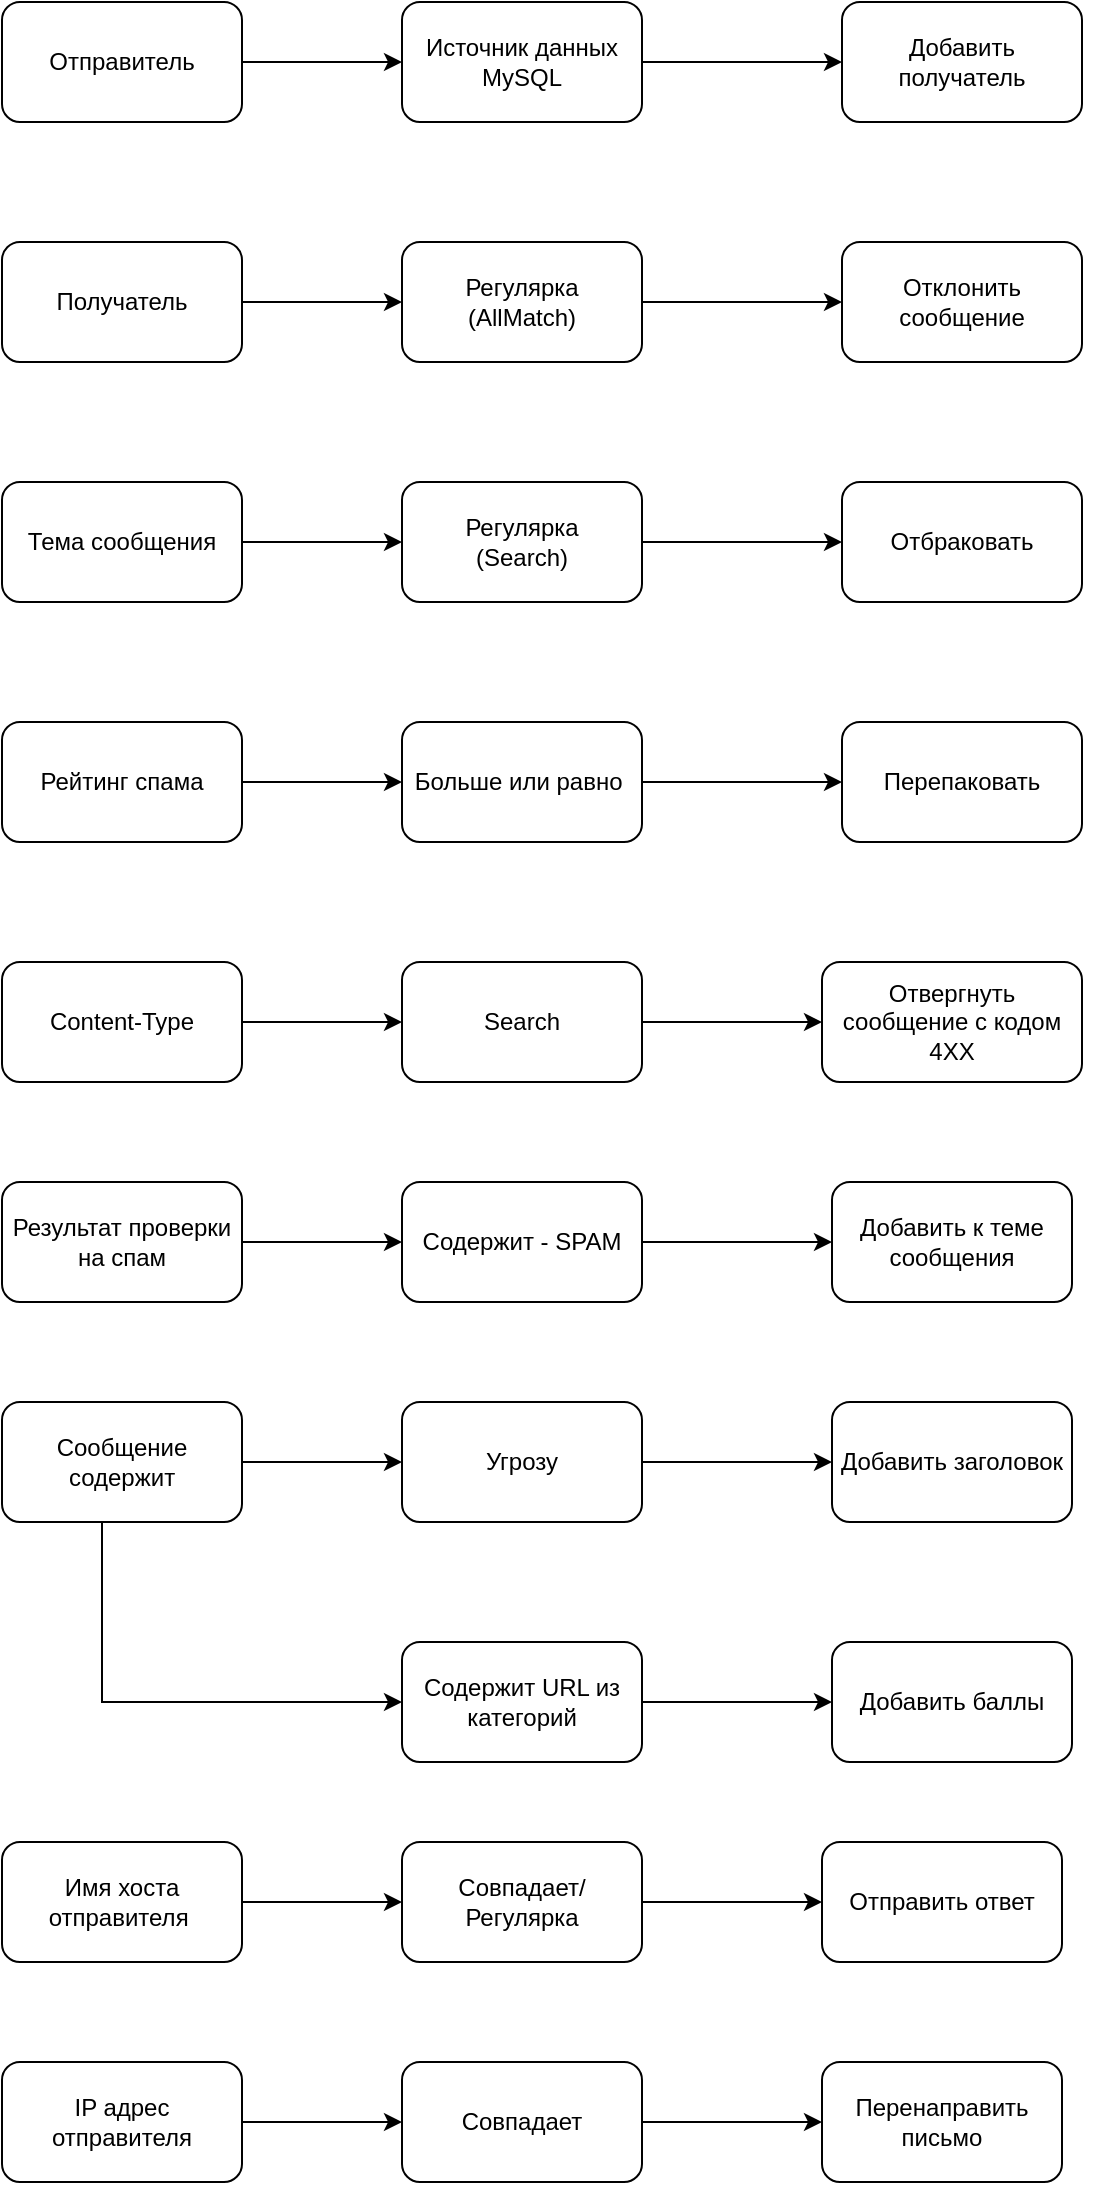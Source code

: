 <mxfile version="20.8.20" type="github">
  <diagram name="Page-1" id="2c0d36ab-eaac-3732-788b-9136903baeff">
    <mxGraphModel dx="1194" dy="774" grid="1" gridSize="10" guides="1" tooltips="1" connect="1" arrows="1" fold="1" page="1" pageScale="1.5" pageWidth="1169" pageHeight="827" background="none" math="0" shadow="0">
      <root>
        <mxCell id="0" />
        <mxCell id="1" parent="0" />
        <mxCell id="8afRX8IFsMgqCyRqhfEY-131" value="" style="edgeStyle=orthogonalEdgeStyle;rounded=0;orthogonalLoop=1;jettySize=auto;html=1;" parent="1" source="8afRX8IFsMgqCyRqhfEY-123" target="8afRX8IFsMgqCyRqhfEY-129" edge="1">
          <mxGeometry relative="1" as="geometry" />
        </mxCell>
        <mxCell id="8afRX8IFsMgqCyRqhfEY-123" value="Отправитель" style="rounded=1;whiteSpace=wrap;html=1;" parent="1" vertex="1">
          <mxGeometry x="40" y="40" width="120" height="60" as="geometry" />
        </mxCell>
        <mxCell id="8afRX8IFsMgqCyRqhfEY-130" value="" style="edgeStyle=orthogonalEdgeStyle;rounded=0;orthogonalLoop=1;jettySize=auto;html=1;" parent="1" source="8afRX8IFsMgqCyRqhfEY-124" target="8afRX8IFsMgqCyRqhfEY-127" edge="1">
          <mxGeometry relative="1" as="geometry" />
        </mxCell>
        <mxCell id="8afRX8IFsMgqCyRqhfEY-124" value="Получатель" style="rounded=1;whiteSpace=wrap;html=1;" parent="1" vertex="1">
          <mxGeometry x="40" y="160" width="120" height="60" as="geometry" />
        </mxCell>
        <mxCell id="8afRX8IFsMgqCyRqhfEY-138" value="" style="edgeStyle=orthogonalEdgeStyle;rounded=0;orthogonalLoop=1;jettySize=auto;html=1;" parent="1" source="8afRX8IFsMgqCyRqhfEY-125" target="8afRX8IFsMgqCyRqhfEY-137" edge="1">
          <mxGeometry relative="1" as="geometry" />
        </mxCell>
        <mxCell id="8afRX8IFsMgqCyRqhfEY-125" value="Тема сообщения" style="rounded=1;whiteSpace=wrap;html=1;" parent="1" vertex="1">
          <mxGeometry x="40" y="280" width="120" height="60" as="geometry" />
        </mxCell>
        <mxCell id="8afRX8IFsMgqCyRqhfEY-136" value="" style="edgeStyle=orthogonalEdgeStyle;rounded=0;orthogonalLoop=1;jettySize=auto;html=1;" parent="1" source="8afRX8IFsMgqCyRqhfEY-127" target="8afRX8IFsMgqCyRqhfEY-135" edge="1">
          <mxGeometry relative="1" as="geometry" />
        </mxCell>
        <mxCell id="8afRX8IFsMgqCyRqhfEY-127" value="Регулярка&lt;br&gt;(AllMatch)" style="rounded=1;whiteSpace=wrap;html=1;" parent="1" vertex="1">
          <mxGeometry x="240" y="160" width="120" height="60" as="geometry" />
        </mxCell>
        <mxCell id="8afRX8IFsMgqCyRqhfEY-133" value="" style="edgeStyle=orthogonalEdgeStyle;rounded=0;orthogonalLoop=1;jettySize=auto;html=1;" parent="1" source="8afRX8IFsMgqCyRqhfEY-129" target="8afRX8IFsMgqCyRqhfEY-132" edge="1">
          <mxGeometry relative="1" as="geometry" />
        </mxCell>
        <mxCell id="8afRX8IFsMgqCyRqhfEY-129" value="Источник данных&lt;br&gt;MySQL" style="rounded=1;whiteSpace=wrap;html=1;" parent="1" vertex="1">
          <mxGeometry x="240" y="40" width="120" height="60" as="geometry" />
        </mxCell>
        <mxCell id="8afRX8IFsMgqCyRqhfEY-132" value="Добавить получатель" style="rounded=1;whiteSpace=wrap;html=1;" parent="1" vertex="1">
          <mxGeometry x="460" y="40" width="120" height="60" as="geometry" />
        </mxCell>
        <mxCell id="8afRX8IFsMgqCyRqhfEY-135" value="Отклонить сообщение" style="rounded=1;whiteSpace=wrap;html=1;" parent="1" vertex="1">
          <mxGeometry x="460" y="160" width="120" height="60" as="geometry" />
        </mxCell>
        <mxCell id="8afRX8IFsMgqCyRqhfEY-140" value="" style="edgeStyle=orthogonalEdgeStyle;rounded=0;orthogonalLoop=1;jettySize=auto;html=1;" parent="1" source="8afRX8IFsMgqCyRqhfEY-137" target="8afRX8IFsMgqCyRqhfEY-139" edge="1">
          <mxGeometry relative="1" as="geometry" />
        </mxCell>
        <mxCell id="8afRX8IFsMgqCyRqhfEY-137" value="Регулярка&lt;br&gt;(Search)" style="rounded=1;whiteSpace=wrap;html=1;" parent="1" vertex="1">
          <mxGeometry x="240" y="280" width="120" height="60" as="geometry" />
        </mxCell>
        <mxCell id="8afRX8IFsMgqCyRqhfEY-139" value="Отбраковать" style="rounded=1;whiteSpace=wrap;html=1;" parent="1" vertex="1">
          <mxGeometry x="460" y="280" width="120" height="60" as="geometry" />
        </mxCell>
        <mxCell id="8afRX8IFsMgqCyRqhfEY-144" value="" style="edgeStyle=orthogonalEdgeStyle;rounded=0;orthogonalLoop=1;jettySize=auto;html=1;" parent="1" source="8afRX8IFsMgqCyRqhfEY-141" target="8afRX8IFsMgqCyRqhfEY-143" edge="1">
          <mxGeometry relative="1" as="geometry" />
        </mxCell>
        <mxCell id="8afRX8IFsMgqCyRqhfEY-141" value="Рейтинг спама" style="rounded=1;whiteSpace=wrap;html=1;" parent="1" vertex="1">
          <mxGeometry x="40" y="400" width="120" height="60" as="geometry" />
        </mxCell>
        <mxCell id="8afRX8IFsMgqCyRqhfEY-146" value="" style="edgeStyle=orthogonalEdgeStyle;rounded=0;orthogonalLoop=1;jettySize=auto;html=1;" parent="1" source="8afRX8IFsMgqCyRqhfEY-143" target="8afRX8IFsMgqCyRqhfEY-145" edge="1">
          <mxGeometry relative="1" as="geometry" />
        </mxCell>
        <mxCell id="8afRX8IFsMgqCyRqhfEY-143" value="Больше или равно&lt;span style=&quot;white-space: pre;&quot;&gt;	&lt;/span&gt;" style="rounded=1;whiteSpace=wrap;html=1;" parent="1" vertex="1">
          <mxGeometry x="240" y="400" width="120" height="60" as="geometry" />
        </mxCell>
        <mxCell id="8afRX8IFsMgqCyRqhfEY-145" value="Перепаковать" style="rounded=1;whiteSpace=wrap;html=1;" parent="1" vertex="1">
          <mxGeometry x="460" y="400" width="120" height="60" as="geometry" />
        </mxCell>
        <mxCell id="elUvOQQM9INOUuedl8Jp-3" value="" style="edgeStyle=orthogonalEdgeStyle;rounded=0;orthogonalLoop=1;jettySize=auto;html=1;" parent="1" source="elUvOQQM9INOUuedl8Jp-1" target="elUvOQQM9INOUuedl8Jp-2" edge="1">
          <mxGeometry relative="1" as="geometry" />
        </mxCell>
        <mxCell id="elUvOQQM9INOUuedl8Jp-1" value="Content-Type" style="rounded=1;whiteSpace=wrap;html=1;" parent="1" vertex="1">
          <mxGeometry x="40" y="520" width="120" height="60" as="geometry" />
        </mxCell>
        <mxCell id="elUvOQQM9INOUuedl8Jp-5" value="" style="edgeStyle=orthogonalEdgeStyle;rounded=0;orthogonalLoop=1;jettySize=auto;html=1;" parent="1" source="elUvOQQM9INOUuedl8Jp-2" target="elUvOQQM9INOUuedl8Jp-4" edge="1">
          <mxGeometry relative="1" as="geometry" />
        </mxCell>
        <mxCell id="elUvOQQM9INOUuedl8Jp-2" value="Search" style="rounded=1;whiteSpace=wrap;html=1;" parent="1" vertex="1">
          <mxGeometry x="240" y="520" width="120" height="60" as="geometry" />
        </mxCell>
        <mxCell id="elUvOQQM9INOUuedl8Jp-6" style="edgeStyle=orthogonalEdgeStyle;rounded=0;orthogonalLoop=1;jettySize=auto;html=1;exitX=1;exitY=0.5;exitDx=0;exitDy=0;" parent="1" source="elUvOQQM9INOUuedl8Jp-4" edge="1">
          <mxGeometry relative="1" as="geometry">
            <mxPoint x="580" y="550" as="targetPoint" />
          </mxGeometry>
        </mxCell>
        <mxCell id="elUvOQQM9INOUuedl8Jp-4" value="Отвергнуть сообщение с кодом 4ХХ" style="rounded=1;whiteSpace=wrap;html=1;" parent="1" vertex="1">
          <mxGeometry x="450" y="520" width="130" height="60" as="geometry" />
        </mxCell>
        <mxCell id="dRDX644VxxhESd64IkQv-4" value="" style="edgeStyle=orthogonalEdgeStyle;rounded=0;orthogonalLoop=1;jettySize=auto;html=1;" edge="1" parent="1" source="dRDX644VxxhESd64IkQv-1" target="dRDX644VxxhESd64IkQv-3">
          <mxGeometry relative="1" as="geometry" />
        </mxCell>
        <mxCell id="dRDX644VxxhESd64IkQv-1" value="Результат проверки на спам" style="rounded=1;whiteSpace=wrap;html=1;" vertex="1" parent="1">
          <mxGeometry x="40" y="630" width="120" height="60" as="geometry" />
        </mxCell>
        <mxCell id="dRDX644VxxhESd64IkQv-8" value="" style="edgeStyle=orthogonalEdgeStyle;rounded=0;orthogonalLoop=1;jettySize=auto;html=1;" edge="1" parent="1" source="dRDX644VxxhESd64IkQv-2" target="dRDX644VxxhESd64IkQv-7">
          <mxGeometry relative="1" as="geometry" />
        </mxCell>
        <mxCell id="dRDX644VxxhESd64IkQv-12" value="" style="edgeStyle=orthogonalEdgeStyle;rounded=0;orthogonalLoop=1;jettySize=auto;html=1;" edge="1" parent="1" source="dRDX644VxxhESd64IkQv-2" target="dRDX644VxxhESd64IkQv-11">
          <mxGeometry relative="1" as="geometry">
            <Array as="points">
              <mxPoint x="90" y="890" />
            </Array>
          </mxGeometry>
        </mxCell>
        <mxCell id="dRDX644VxxhESd64IkQv-2" value="Сообщение содержит" style="rounded=1;whiteSpace=wrap;html=1;" vertex="1" parent="1">
          <mxGeometry x="40" y="740" width="120" height="60" as="geometry" />
        </mxCell>
        <mxCell id="dRDX644VxxhESd64IkQv-6" value="" style="edgeStyle=orthogonalEdgeStyle;rounded=0;orthogonalLoop=1;jettySize=auto;html=1;" edge="1" parent="1" source="dRDX644VxxhESd64IkQv-3" target="dRDX644VxxhESd64IkQv-5">
          <mxGeometry relative="1" as="geometry" />
        </mxCell>
        <mxCell id="dRDX644VxxhESd64IkQv-3" value="Содержит - SPAM" style="rounded=1;whiteSpace=wrap;html=1;" vertex="1" parent="1">
          <mxGeometry x="240" y="630" width="120" height="60" as="geometry" />
        </mxCell>
        <mxCell id="dRDX644VxxhESd64IkQv-5" value="Добавить к теме сообщения" style="rounded=1;whiteSpace=wrap;html=1;" vertex="1" parent="1">
          <mxGeometry x="455" y="630" width="120" height="60" as="geometry" />
        </mxCell>
        <mxCell id="dRDX644VxxhESd64IkQv-10" value="" style="edgeStyle=orthogonalEdgeStyle;rounded=0;orthogonalLoop=1;jettySize=auto;html=1;" edge="1" parent="1" source="dRDX644VxxhESd64IkQv-7" target="dRDX644VxxhESd64IkQv-9">
          <mxGeometry relative="1" as="geometry" />
        </mxCell>
        <mxCell id="dRDX644VxxhESd64IkQv-7" value="Угрозу" style="rounded=1;whiteSpace=wrap;html=1;" vertex="1" parent="1">
          <mxGeometry x="240" y="740" width="120" height="60" as="geometry" />
        </mxCell>
        <mxCell id="dRDX644VxxhESd64IkQv-9" value="Добавить заголовок" style="rounded=1;whiteSpace=wrap;html=1;" vertex="1" parent="1">
          <mxGeometry x="455" y="740" width="120" height="60" as="geometry" />
        </mxCell>
        <mxCell id="dRDX644VxxhESd64IkQv-14" value="" style="edgeStyle=orthogonalEdgeStyle;rounded=0;orthogonalLoop=1;jettySize=auto;html=1;" edge="1" parent="1" source="dRDX644VxxhESd64IkQv-11" target="dRDX644VxxhESd64IkQv-13">
          <mxGeometry relative="1" as="geometry" />
        </mxCell>
        <mxCell id="dRDX644VxxhESd64IkQv-11" value="Содержит URL из категорий" style="rounded=1;whiteSpace=wrap;html=1;" vertex="1" parent="1">
          <mxGeometry x="240" y="860" width="120" height="60" as="geometry" />
        </mxCell>
        <mxCell id="dRDX644VxxhESd64IkQv-13" value="Добавить баллы" style="rounded=1;whiteSpace=wrap;html=1;" vertex="1" parent="1">
          <mxGeometry x="455" y="860" width="120" height="60" as="geometry" />
        </mxCell>
        <mxCell id="dRDX644VxxhESd64IkQv-17" value="" style="edgeStyle=orthogonalEdgeStyle;rounded=0;orthogonalLoop=1;jettySize=auto;html=1;" edge="1" parent="1" source="dRDX644VxxhESd64IkQv-15" target="dRDX644VxxhESd64IkQv-16">
          <mxGeometry relative="1" as="geometry" />
        </mxCell>
        <mxCell id="dRDX644VxxhESd64IkQv-15" value="Имя хоста отправителя&amp;nbsp;" style="rounded=1;whiteSpace=wrap;html=1;" vertex="1" parent="1">
          <mxGeometry x="40" y="960" width="120" height="60" as="geometry" />
        </mxCell>
        <mxCell id="dRDX644VxxhESd64IkQv-19" value="" style="edgeStyle=orthogonalEdgeStyle;rounded=0;orthogonalLoop=1;jettySize=auto;html=1;" edge="1" parent="1" source="dRDX644VxxhESd64IkQv-16" target="dRDX644VxxhESd64IkQv-18">
          <mxGeometry relative="1" as="geometry" />
        </mxCell>
        <mxCell id="dRDX644VxxhESd64IkQv-16" value="Совпадает/Регулярка" style="rounded=1;whiteSpace=wrap;html=1;" vertex="1" parent="1">
          <mxGeometry x="240" y="960" width="120" height="60" as="geometry" />
        </mxCell>
        <mxCell id="dRDX644VxxhESd64IkQv-18" value="Отправить ответ" style="rounded=1;whiteSpace=wrap;html=1;" vertex="1" parent="1">
          <mxGeometry x="450" y="960" width="120" height="60" as="geometry" />
        </mxCell>
        <mxCell id="dRDX644VxxhESd64IkQv-22" value="" style="edgeStyle=orthogonalEdgeStyle;rounded=0;orthogonalLoop=1;jettySize=auto;html=1;" edge="1" parent="1" source="dRDX644VxxhESd64IkQv-20" target="dRDX644VxxhESd64IkQv-21">
          <mxGeometry relative="1" as="geometry" />
        </mxCell>
        <mxCell id="dRDX644VxxhESd64IkQv-20" value="IP адрес отправителя" style="rounded=1;whiteSpace=wrap;html=1;" vertex="1" parent="1">
          <mxGeometry x="40" y="1070" width="120" height="60" as="geometry" />
        </mxCell>
        <mxCell id="dRDX644VxxhESd64IkQv-24" value="" style="edgeStyle=orthogonalEdgeStyle;rounded=0;orthogonalLoop=1;jettySize=auto;html=1;" edge="1" parent="1" source="dRDX644VxxhESd64IkQv-21" target="dRDX644VxxhESd64IkQv-23">
          <mxGeometry relative="1" as="geometry" />
        </mxCell>
        <mxCell id="dRDX644VxxhESd64IkQv-21" value="Совпадает" style="rounded=1;whiteSpace=wrap;html=1;" vertex="1" parent="1">
          <mxGeometry x="240" y="1070" width="120" height="60" as="geometry" />
        </mxCell>
        <mxCell id="dRDX644VxxhESd64IkQv-23" value="Перенаправить&lt;br&gt;письмо" style="rounded=1;whiteSpace=wrap;html=1;" vertex="1" parent="1">
          <mxGeometry x="450" y="1070" width="120" height="60" as="geometry" />
        </mxCell>
      </root>
    </mxGraphModel>
  </diagram>
</mxfile>
